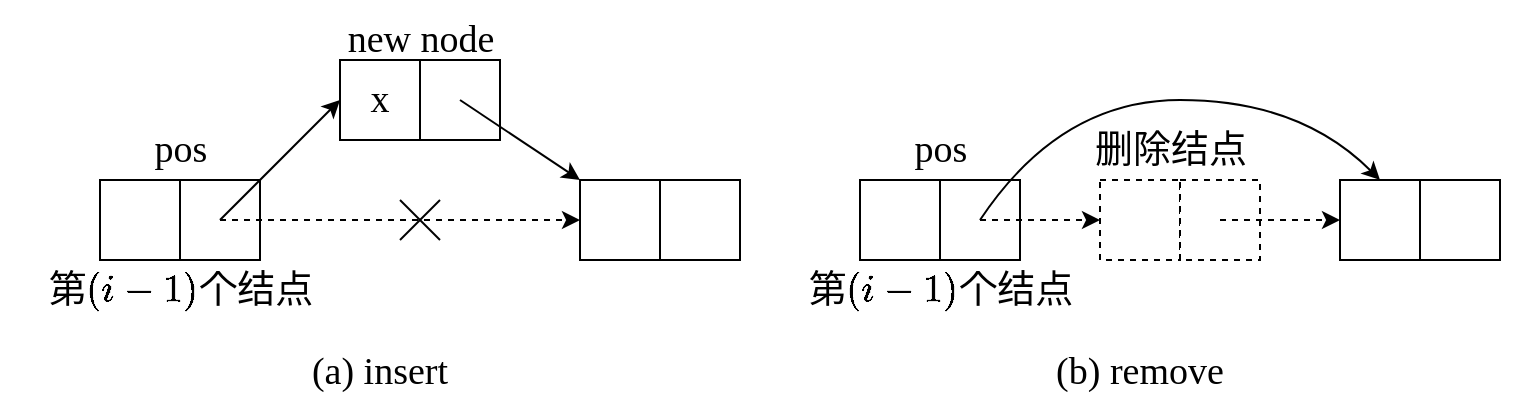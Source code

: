 <mxfile>
    <diagram id="xTnFaok4tp1wI_dZTb3r" name="第 1 页">
        <mxGraphModel dx="991" dy="645" grid="1" gridSize="10" guides="1" tooltips="1" connect="1" arrows="1" fold="1" page="1" pageScale="1" pageWidth="827" pageHeight="1169" math="1" shadow="0">
            <root>
                <mxCell id="0"/>
                <mxCell id="1" parent="0"/>
                <mxCell id="44" value="&lt;font style=&quot;font-size: 19px;&quot; face=&quot;Times New Roman&quot;&gt;(a) insert&lt;/font&gt;" style="rounded=0;whiteSpace=wrap;html=1;container=1;verticalAlign=bottom;strokeColor=none;fontFamily=SimSun;fontSize=19;fillColor=none;" parent="1" vertex="1">
                    <mxGeometry x="40" y="290" width="380" height="200" as="geometry">
                        <mxRectangle x="177" y="190" width="50" height="40" as="alternateBounds"/>
                    </mxGeometry>
                </mxCell>
                <mxCell id="29" value="" style="group;fontSize=19;" parent="44" vertex="1" connectable="0">
                    <mxGeometry x="10" width="360" height="165" as="geometry"/>
                </mxCell>
                <mxCell id="2" value="" style="rounded=0;whiteSpace=wrap;html=1;fontFamily=Times New Roman;fontSize=19;" parent="29" vertex="1">
                    <mxGeometry x="40" y="90" width="40" height="40" as="geometry"/>
                </mxCell>
                <mxCell id="3" value="" style="rounded=0;whiteSpace=wrap;html=1;fontFamily=Times New Roman;fontSize=19;" parent="29" vertex="1">
                    <mxGeometry x="80" y="90" width="40" height="40" as="geometry"/>
                </mxCell>
                <mxCell id="4" value="" style="rounded=0;whiteSpace=wrap;html=1;fontFamily=Times New Roman;fontSize=19;" parent="29" vertex="1">
                    <mxGeometry x="280" y="90" width="40" height="40" as="geometry"/>
                </mxCell>
                <mxCell id="5" value="" style="rounded=0;whiteSpace=wrap;html=1;fontFamily=Times New Roman;fontSize=19;" parent="29" vertex="1">
                    <mxGeometry x="320" y="90" width="40" height="40" as="geometry"/>
                </mxCell>
                <mxCell id="6" value="&lt;font style=&quot;font-size: 19px;&quot;&gt;x&lt;/font&gt;" style="rounded=0;whiteSpace=wrap;html=1;fontFamily=Times New Roman;fontSize=19;" parent="29" vertex="1">
                    <mxGeometry x="160" y="30" width="40" height="40" as="geometry"/>
                </mxCell>
                <mxCell id="7" value="" style="rounded=0;whiteSpace=wrap;html=1;fontFamily=Times New Roman;fontSize=19;" parent="29" vertex="1">
                    <mxGeometry x="200" y="30" width="40" height="40" as="geometry"/>
                </mxCell>
                <mxCell id="8" value="" style="group;fontFamily=Times New Roman;fontSize=19;" parent="29" vertex="1" connectable="0">
                    <mxGeometry x="190" y="100" width="20" height="20" as="geometry"/>
                </mxCell>
                <mxCell id="9" value="" style="endArrow=none;html=1;fontFamily=Times New Roman;fontSize=19;" parent="8" edge="1">
                    <mxGeometry width="50" height="50" relative="1" as="geometry">
                        <mxPoint y="20" as="sourcePoint"/>
                        <mxPoint x="20" as="targetPoint"/>
                    </mxGeometry>
                </mxCell>
                <mxCell id="10" value="" style="endArrow=none;html=1;fontFamily=Times New Roman;fontSize=19;" parent="8" edge="1">
                    <mxGeometry width="50" height="50" relative="1" as="geometry">
                        <mxPoint as="sourcePoint"/>
                        <mxPoint x="20" y="20" as="targetPoint"/>
                    </mxGeometry>
                </mxCell>
                <mxCell id="11" value="&lt;font style=&quot;font-size: 19px;&quot;&gt;pos&lt;/font&gt;" style="text;html=1;align=center;verticalAlign=middle;resizable=0;points=[];autosize=1;strokeColor=none;fillColor=none;fontFamily=Times New Roman;fontSize=19;" parent="29" vertex="1">
                    <mxGeometry x="55" y="55" width="50" height="40" as="geometry"/>
                </mxCell>
                <mxCell id="12" style="edgeStyle=none;html=1;entryX=0;entryY=0.5;entryDx=0;entryDy=0;dashed=1;fontFamily=Times New Roman;fontSize=19;" parent="29" target="4" edge="1">
                    <mxGeometry relative="1" as="geometry">
                        <mxPoint x="100" y="110" as="sourcePoint"/>
                    </mxGeometry>
                </mxCell>
                <mxCell id="13" value="" style="endArrow=classic;html=1;fontFamily=Times New Roman;entryX=0;entryY=0.5;entryDx=0;entryDy=0;fontSize=19;" parent="29" target="6" edge="1">
                    <mxGeometry width="50" height="50" relative="1" as="geometry">
                        <mxPoint x="100" y="110" as="sourcePoint"/>
                        <mxPoint x="230" y="100" as="targetPoint"/>
                    </mxGeometry>
                </mxCell>
                <mxCell id="14" value="" style="endArrow=classic;html=1;fontFamily=Times New Roman;entryX=0;entryY=0;entryDx=0;entryDy=0;fontSize=19;" parent="29" target="4" edge="1">
                    <mxGeometry width="50" height="50" relative="1" as="geometry">
                        <mxPoint x="220" y="50" as="sourcePoint"/>
                        <mxPoint x="230" y="100" as="targetPoint"/>
                    </mxGeometry>
                </mxCell>
                <mxCell id="15" value="new node" style="text;html=1;align=center;verticalAlign=middle;resizable=0;points=[];autosize=1;strokeColor=none;fillColor=none;fontFamily=Times New Roman;fontSize=19;" parent="29" vertex="1">
                    <mxGeometry x="150" width="100" height="40" as="geometry"/>
                </mxCell>
                <mxCell id="16" value="&lt;font face=&quot;SimSun&quot; style=&quot;font-size: 19px;&quot;&gt;第&lt;/font&gt;\((i-1)\)&lt;font face=&quot;SimSun&quot; style=&quot;font-size: 19px;&quot;&gt;个结点&lt;/font&gt;" style="text;html=1;align=center;verticalAlign=middle;resizable=0;points=[];autosize=1;strokeColor=none;fillColor=none;fontFamily=Times New Roman;fontSize=19;" parent="29" vertex="1">
                    <mxGeometry y="125" width="160" height="40" as="geometry"/>
                </mxCell>
                <mxCell id="45" value="&lt;font style=&quot;font-size: 19px;&quot; face=&quot;Times New Roman&quot;&gt;(b) remove&lt;/font&gt;" style="rounded=0;whiteSpace=wrap;html=1;container=1;verticalAlign=bottom;strokeColor=none;fontFamily=SimSun;fontSize=19;fillColor=none;" parent="1" vertex="1">
                    <mxGeometry x="420" y="290" width="380" height="200" as="geometry">
                        <mxRectangle x="177" y="190" width="50" height="40" as="alternateBounds"/>
                    </mxGeometry>
                </mxCell>
                <mxCell id="42" value="" style="group;fontSize=19;" parent="45" vertex="1" connectable="0">
                    <mxGeometry x="10" y="50" width="360" height="115" as="geometry"/>
                </mxCell>
                <mxCell id="30" value="" style="rounded=0;whiteSpace=wrap;html=1;fontFamily=Times New Roman;fontSize=19;" parent="42" vertex="1">
                    <mxGeometry x="40" y="40" width="40" height="40" as="geometry"/>
                </mxCell>
                <mxCell id="31" value="" style="rounded=0;whiteSpace=wrap;html=1;fontFamily=Times New Roman;fontSize=19;" parent="42" vertex="1">
                    <mxGeometry x="80" y="40" width="40" height="40" as="geometry"/>
                </mxCell>
                <mxCell id="32" value="" style="rounded=0;whiteSpace=wrap;html=1;dashed=1;fontFamily=Times New Roman;fontSize=19;" parent="42" vertex="1">
                    <mxGeometry x="160" y="40" width="40" height="40" as="geometry"/>
                </mxCell>
                <mxCell id="33" value="" style="rounded=0;whiteSpace=wrap;html=1;dashed=1;fontFamily=Times New Roman;fontSize=19;" parent="42" vertex="1">
                    <mxGeometry x="200" y="40" width="40" height="40" as="geometry"/>
                </mxCell>
                <mxCell id="34" value="&lt;font style=&quot;font-size: 19px;&quot;&gt;pos&lt;/font&gt;" style="text;html=1;align=center;verticalAlign=middle;resizable=0;points=[];autosize=1;strokeColor=none;fillColor=none;fontFamily=Times New Roman;fontSize=19;" parent="42" vertex="1">
                    <mxGeometry x="55" y="5" width="50" height="40" as="geometry"/>
                </mxCell>
                <mxCell id="35" style="edgeStyle=none;html=1;entryX=0;entryY=0.5;entryDx=0;entryDy=0;dashed=1;fontFamily=Times New Roman;fontSize=19;" parent="42" target="32" edge="1">
                    <mxGeometry relative="1" as="geometry">
                        <mxPoint x="100" y="60" as="sourcePoint"/>
                    </mxGeometry>
                </mxCell>
                <mxCell id="36" value="&lt;font face=&quot;SimSun&quot; style=&quot;font-size: 19px;&quot;&gt;第&lt;/font&gt;\((i-1)\)&lt;font face=&quot;SimSun&quot; style=&quot;font-size: 19px;&quot;&gt;个结点&lt;/font&gt;" style="text;html=1;align=center;verticalAlign=middle;resizable=0;points=[];autosize=1;strokeColor=none;fillColor=none;fontFamily=Times New Roman;fontSize=19;" parent="42" vertex="1">
                    <mxGeometry y="75" width="160" height="40" as="geometry"/>
                </mxCell>
                <mxCell id="37" value="" style="rounded=0;whiteSpace=wrap;html=1;fontFamily=Times New Roman;fontSize=19;" parent="42" vertex="1">
                    <mxGeometry x="280" y="40" width="40" height="40" as="geometry"/>
                </mxCell>
                <mxCell id="38" value="" style="rounded=0;whiteSpace=wrap;html=1;fontFamily=Times New Roman;fontSize=19;" parent="42" vertex="1">
                    <mxGeometry x="320" y="40" width="40" height="40" as="geometry"/>
                </mxCell>
                <mxCell id="39" style="edgeStyle=none;html=1;entryX=0;entryY=0.5;entryDx=0;entryDy=0;fontFamily=Times New Roman;fontSize=19;dashed=1;" parent="42" target="37" edge="1">
                    <mxGeometry relative="1" as="geometry">
                        <mxPoint x="220" y="60" as="sourcePoint"/>
                    </mxGeometry>
                </mxCell>
                <mxCell id="40" value="" style="curved=1;endArrow=classic;html=1;jumpStyle=arc;entryX=0.5;entryY=0;entryDx=0;entryDy=0;fontFamily=Times New Roman;fontSize=19;" parent="42" target="37" edge="1">
                    <mxGeometry width="50" height="50" relative="1" as="geometry">
                        <mxPoint x="100" y="60" as="sourcePoint"/>
                        <mxPoint x="270" y="80" as="targetPoint"/>
                        <Array as="points">
                            <mxPoint x="140"/>
                            <mxPoint x="260"/>
                        </Array>
                    </mxGeometry>
                </mxCell>
                <mxCell id="41" value="删除结点" style="text;html=1;align=center;verticalAlign=middle;resizable=0;points=[];autosize=1;strokeColor=none;fillColor=none;fontFamily=SimSun;fontSize=19;" parent="42" vertex="1">
                    <mxGeometry x="145" y="5" width="100" height="40" as="geometry"/>
                </mxCell>
            </root>
        </mxGraphModel>
    </diagram>
</mxfile>